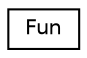digraph "Graphical Class Hierarchy"
{
  edge [fontname="Helvetica",fontsize="10",labelfontname="Helvetica",labelfontsize="10"];
  node [fontname="Helvetica",fontsize="10",shape=record];
  rankdir="LR";
  Node0 [label="Fun",height=0.2,width=0.4,color="black", fillcolor="white", style="filled",URL="$struct_fun.html"];
}
